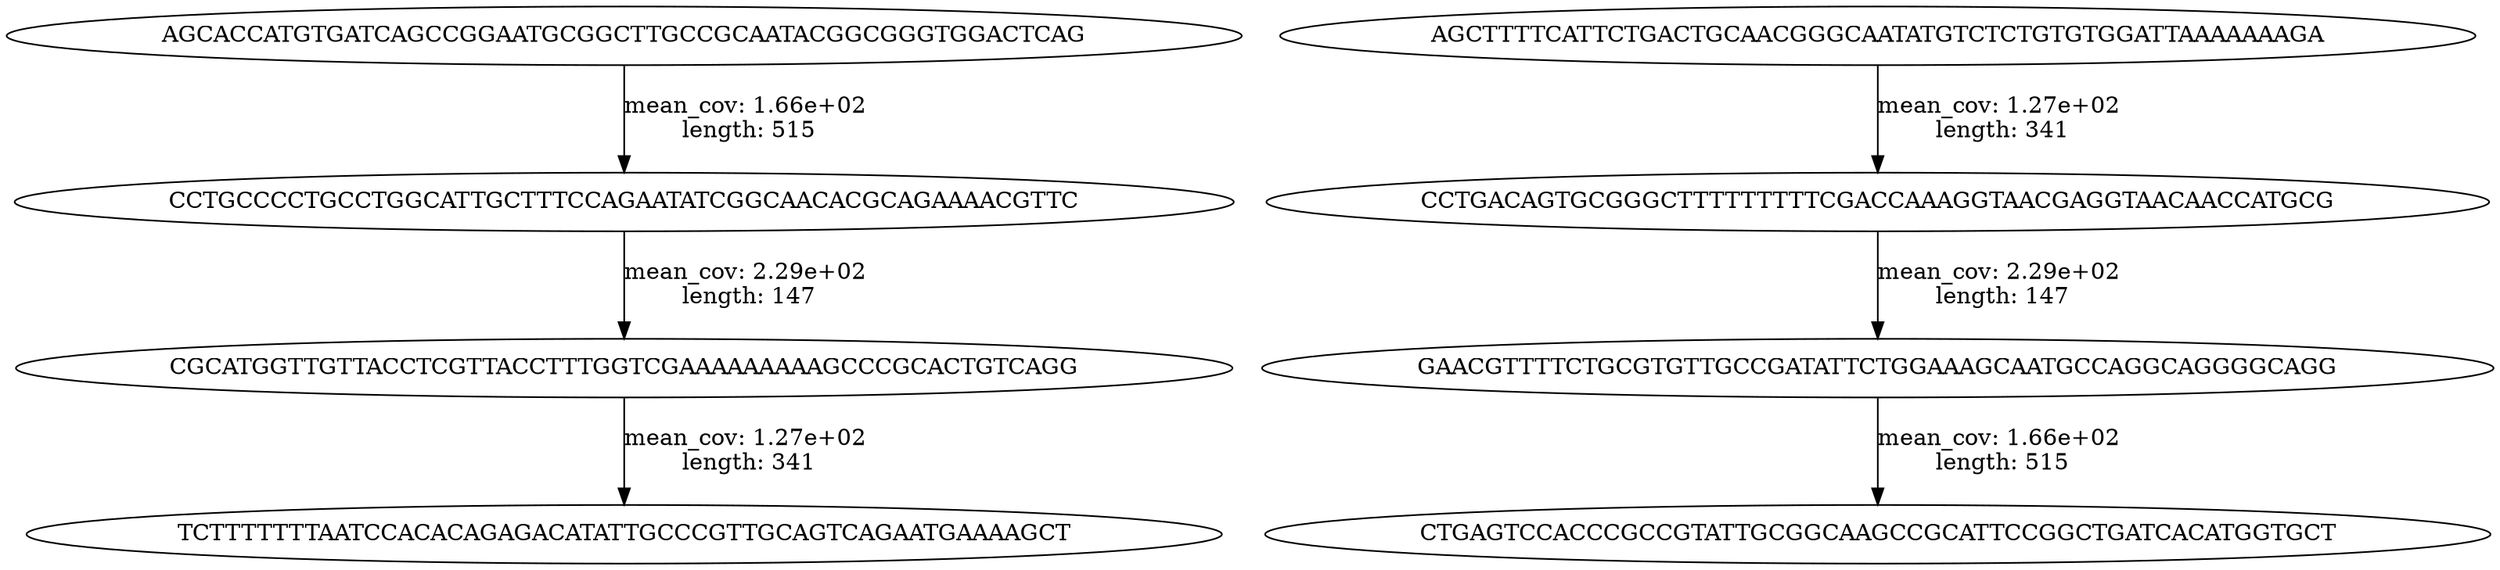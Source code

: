 strict digraph "" {
	CCTGCCCCTGCCTGGCATTGCTTTCCAGAATATCGGCAACACGCAGAAAACGTTC -> CGCATGGTTGTTACCTCGTTACCTTTGGTCGAAAAAAAAAGCCCGCACTGTCAGG	 [label="mean_cov: 2.29e+02
 length: 147",
		length=147,
		mean_cov=229.04301075268816];
	GAACGTTTTCTGCGTGTTGCCGATATTCTGGAAAGCAATGCCAGGCAGGGGCAGG -> CTGAGTCCACCCGCCGTATTGCGGCAAGCCGCATTCCGGCTGATCACATGGTGCT	 [label="mean_cov: 1.66e+02
 length: 515",
		length=515,
		mean_cov=166.1691973969631];
	CGCATGGTTGTTACCTCGTTACCTTTGGTCGAAAAAAAAAGCCCGCACTGTCAGG -> TCTTTTTTTAATCCACACAGAGACATATTGCCCGTTGCAGTCAGAATGAAAAGCT	 [label="mean_cov: 1.27e+02
 length: 341",
		length=341,
		mean_cov=126.62020905923345];
	CCTGACAGTGCGGGCTTTTTTTTTCGACCAAAGGTAACGAGGTAACAACCATGCG -> GAACGTTTTCTGCGTGTTGCCGATATTCTGGAAAGCAATGCCAGGCAGGGGCAGG	 [label="mean_cov: 2.29e+02
 length: 147",
		length=147,
		mean_cov=229.04301075268816];
	AGCTTTTCATTCTGACTGCAACGGGCAATATGTCTCTGTGTGGATTAAAAAAAGA -> CCTGACAGTGCGGGCTTTTTTTTTCGACCAAAGGTAACGAGGTAACAACCATGCG	 [label="mean_cov: 1.27e+02
 length: 341",
		length=341,
		mean_cov=126.62020905923345];
	AGCACCATGTGATCAGCCGGAATGCGGCTTGCCGCAATACGGCGGGTGGACTCAG -> CCTGCCCCTGCCTGGCATTGCTTTCCAGAATATCGGCAACACGCAGAAAACGTTC	 [label="mean_cov: 1.66e+02
 length: 515",
		length=515,
		mean_cov=166.1691973969631];
}
